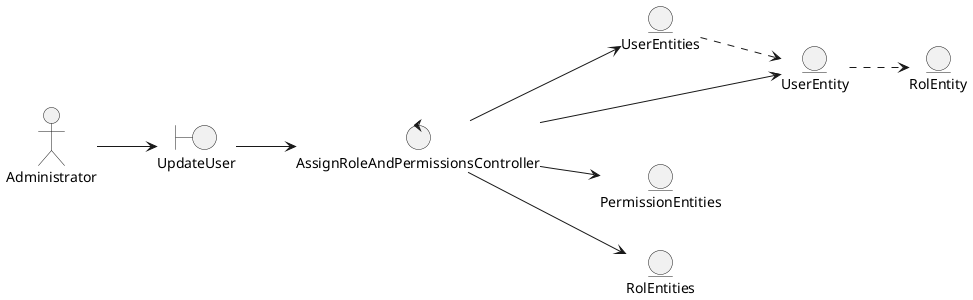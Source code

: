 @startuml
left to right direction

actor Administrator

boundary UpdateUser

control AssignRoleAndPermissionsController

entity UserEntities
entity UserEntity
entity PermissionEntities
entity RolEntities
entity RolEntity


'--- Actor relations ---
Administrator --> UpdateUser

'--- Views relations ---
UpdateUser --> AssignRoleAndPermissionsController

'--- Controllers relations ---
AssignRoleAndPermissionsController --> UserEntities
AssignRoleAndPermissionsController --> UserEntity
AssignRoleAndPermissionsController --> PermissionEntities
AssignRoleAndPermissionsController --> RolEntities

'--- Entity relations ---
UserEntities ..> UserEntity
UserEntity ..> RolEntity

@enduml